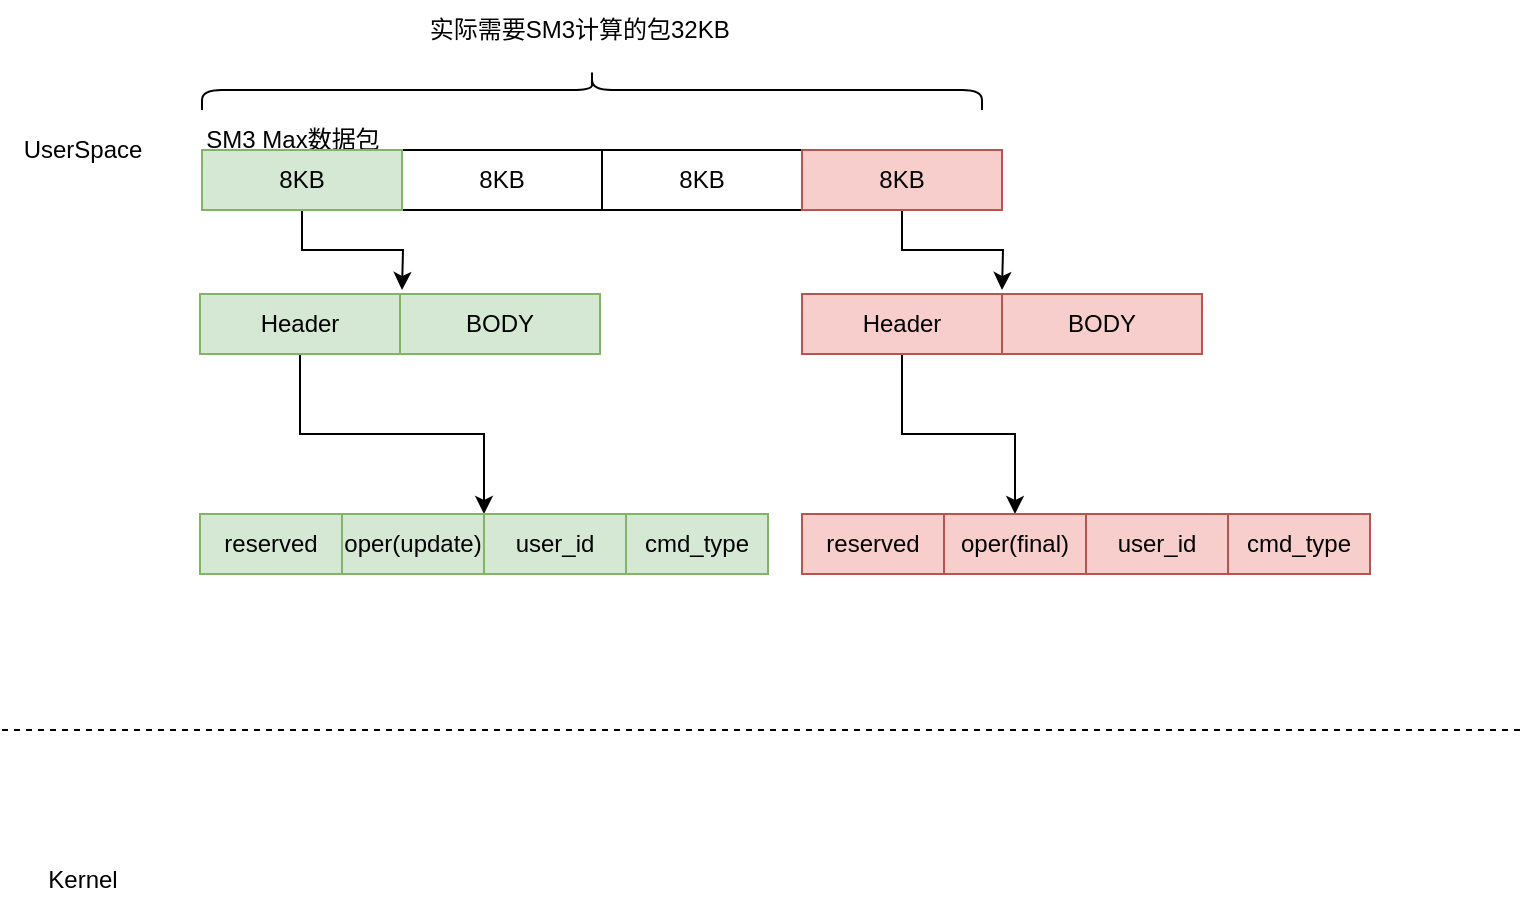<mxfile version="20.0.4" type="github">
  <diagram id="JDbjzZjRQLVRVQ9Avx7f" name="Page-1">
    <mxGraphModel dx="1422" dy="762" grid="1" gridSize="10" guides="1" tooltips="1" connect="1" arrows="1" fold="1" page="1" pageScale="1" pageWidth="827" pageHeight="1169" math="0" shadow="0">
      <root>
        <mxCell id="0" />
        <mxCell id="1" parent="0" />
        <mxCell id="zyb1vxMaMhKt3eVz_rQT-1" value="8KB" style="rounded=0;whiteSpace=wrap;html=1;fillColor=#d5e8d4;strokeColor=#82b366;" vertex="1" parent="1">
          <mxGeometry x="140" y="150" width="100" height="30" as="geometry" />
        </mxCell>
        <mxCell id="zyb1vxMaMhKt3eVz_rQT-2" value="8KB" style="rounded=0;whiteSpace=wrap;html=1;" vertex="1" parent="1">
          <mxGeometry x="240" y="150" width="100" height="30" as="geometry" />
        </mxCell>
        <mxCell id="zyb1vxMaMhKt3eVz_rQT-3" value="8KB" style="rounded=0;whiteSpace=wrap;html=1;" vertex="1" parent="1">
          <mxGeometry x="340" y="150" width="100" height="30" as="geometry" />
        </mxCell>
        <mxCell id="zyb1vxMaMhKt3eVz_rQT-31" value="" style="edgeStyle=orthogonalEdgeStyle;rounded=0;orthogonalLoop=1;jettySize=auto;html=1;" edge="1" parent="1" source="zyb1vxMaMhKt3eVz_rQT-4">
          <mxGeometry relative="1" as="geometry">
            <mxPoint x="540" y="220" as="targetPoint" />
          </mxGeometry>
        </mxCell>
        <mxCell id="zyb1vxMaMhKt3eVz_rQT-4" value="8KB" style="rounded=0;whiteSpace=wrap;html=1;fillColor=#f8cecc;strokeColor=#b85450;" vertex="1" parent="1">
          <mxGeometry x="440" y="150" width="100" height="30" as="geometry" />
        </mxCell>
        <mxCell id="zyb1vxMaMhKt3eVz_rQT-5" value="" style="shape=curlyBracket;whiteSpace=wrap;html=1;rounded=1;rotation=90;" vertex="1" parent="1">
          <mxGeometry x="325" y="-75" width="20" height="390" as="geometry" />
        </mxCell>
        <mxCell id="zyb1vxMaMhKt3eVz_rQT-6" value="实际需要SM3计算的包32KB&amp;nbsp;" style="text;html=1;align=center;verticalAlign=middle;resizable=0;points=[];autosize=1;strokeColor=none;fillColor=none;" vertex="1" parent="1">
          <mxGeometry x="240" y="75" width="180" height="30" as="geometry" />
        </mxCell>
        <mxCell id="zyb1vxMaMhKt3eVz_rQT-8" value="SM3 Max数据包" style="text;html=1;align=center;verticalAlign=middle;resizable=0;points=[];autosize=1;strokeColor=none;fillColor=none;" vertex="1" parent="1">
          <mxGeometry x="130" y="130" width="110" height="30" as="geometry" />
        </mxCell>
        <mxCell id="zyb1vxMaMhKt3eVz_rQT-10" value="UserSpace" style="text;html=1;align=center;verticalAlign=middle;resizable=0;points=[];autosize=1;strokeColor=none;fillColor=none;" vertex="1" parent="1">
          <mxGeometry x="40" y="135" width="80" height="30" as="geometry" />
        </mxCell>
        <mxCell id="zyb1vxMaMhKt3eVz_rQT-11" value="" style="endArrow=none;dashed=1;html=1;rounded=0;" edge="1" parent="1">
          <mxGeometry width="50" height="50" relative="1" as="geometry">
            <mxPoint x="40" y="440" as="sourcePoint" />
            <mxPoint x="800" y="440" as="targetPoint" />
          </mxGeometry>
        </mxCell>
        <mxCell id="zyb1vxMaMhKt3eVz_rQT-16" style="edgeStyle=orthogonalEdgeStyle;rounded=0;orthogonalLoop=1;jettySize=auto;html=1;exitX=0.5;exitY=1;exitDx=0;exitDy=0;" edge="1" parent="1" source="zyb1vxMaMhKt3eVz_rQT-13">
          <mxGeometry relative="1" as="geometry">
            <mxPoint x="240" y="220" as="targetPoint" />
          </mxGeometry>
        </mxCell>
        <mxCell id="zyb1vxMaMhKt3eVz_rQT-13" value="8KB" style="rounded=0;whiteSpace=wrap;html=1;fillColor=#d5e8d4;strokeColor=#82b366;" vertex="1" parent="1">
          <mxGeometry x="140" y="150" width="100" height="30" as="geometry" />
        </mxCell>
        <mxCell id="zyb1vxMaMhKt3eVz_rQT-24" style="edgeStyle=orthogonalEdgeStyle;rounded=0;orthogonalLoop=1;jettySize=auto;html=1;exitX=0.5;exitY=1;exitDx=0;exitDy=0;entryX=1;entryY=0;entryDx=0;entryDy=0;" edge="1" parent="1" source="zyb1vxMaMhKt3eVz_rQT-14" target="zyb1vxMaMhKt3eVz_rQT-21">
          <mxGeometry relative="1" as="geometry" />
        </mxCell>
        <mxCell id="zyb1vxMaMhKt3eVz_rQT-14" value="Header" style="rounded=0;whiteSpace=wrap;html=1;fillColor=#d5e8d4;strokeColor=#82b366;" vertex="1" parent="1">
          <mxGeometry x="139" y="222" width="100" height="30" as="geometry" />
        </mxCell>
        <mxCell id="zyb1vxMaMhKt3eVz_rQT-15" value="BODY" style="rounded=0;whiteSpace=wrap;html=1;fillColor=#d5e8d4;strokeColor=#82b366;" vertex="1" parent="1">
          <mxGeometry x="239" y="222" width="100" height="30" as="geometry" />
        </mxCell>
        <mxCell id="zyb1vxMaMhKt3eVz_rQT-17" value="reserved" style="rounded=0;whiteSpace=wrap;html=1;fillColor=#d5e8d4;strokeColor=#82b366;" vertex="1" parent="1">
          <mxGeometry x="139" y="332" width="71" height="30" as="geometry" />
        </mxCell>
        <mxCell id="zyb1vxMaMhKt3eVz_rQT-21" value="oper(update)" style="rounded=0;whiteSpace=wrap;html=1;fillColor=#d5e8d4;strokeColor=#82b366;" vertex="1" parent="1">
          <mxGeometry x="210" y="332" width="71" height="30" as="geometry" />
        </mxCell>
        <mxCell id="zyb1vxMaMhKt3eVz_rQT-22" value="user_id" style="rounded=0;whiteSpace=wrap;html=1;fillColor=#d5e8d4;strokeColor=#82b366;" vertex="1" parent="1">
          <mxGeometry x="281" y="332" width="71" height="30" as="geometry" />
        </mxCell>
        <mxCell id="zyb1vxMaMhKt3eVz_rQT-23" value="cmd_type" style="rounded=0;whiteSpace=wrap;html=1;fillColor=#d5e8d4;strokeColor=#82b366;" vertex="1" parent="1">
          <mxGeometry x="352" y="332" width="71" height="30" as="geometry" />
        </mxCell>
        <mxCell id="zyb1vxMaMhKt3eVz_rQT-32" value="" style="edgeStyle=orthogonalEdgeStyle;rounded=0;orthogonalLoop=1;jettySize=auto;html=1;" edge="1" parent="1" source="zyb1vxMaMhKt3eVz_rQT-25" target="zyb1vxMaMhKt3eVz_rQT-28">
          <mxGeometry relative="1" as="geometry" />
        </mxCell>
        <mxCell id="zyb1vxMaMhKt3eVz_rQT-25" value="Header" style="rounded=0;whiteSpace=wrap;html=1;fillColor=#f8cecc;strokeColor=#b85450;" vertex="1" parent="1">
          <mxGeometry x="440" y="222" width="100" height="30" as="geometry" />
        </mxCell>
        <mxCell id="zyb1vxMaMhKt3eVz_rQT-26" value="BODY" style="rounded=0;whiteSpace=wrap;html=1;fillColor=#f8cecc;strokeColor=#b85450;" vertex="1" parent="1">
          <mxGeometry x="540" y="222" width="100" height="30" as="geometry" />
        </mxCell>
        <mxCell id="zyb1vxMaMhKt3eVz_rQT-27" value="reserved" style="rounded=0;whiteSpace=wrap;html=1;fillColor=#f8cecc;strokeColor=#b85450;" vertex="1" parent="1">
          <mxGeometry x="440" y="332" width="71" height="30" as="geometry" />
        </mxCell>
        <mxCell id="zyb1vxMaMhKt3eVz_rQT-28" value="oper(final)" style="rounded=0;whiteSpace=wrap;html=1;fillColor=#f8cecc;strokeColor=#b85450;" vertex="1" parent="1">
          <mxGeometry x="511" y="332" width="71" height="30" as="geometry" />
        </mxCell>
        <mxCell id="zyb1vxMaMhKt3eVz_rQT-29" value="user_id" style="rounded=0;whiteSpace=wrap;html=1;fillColor=#f8cecc;strokeColor=#b85450;" vertex="1" parent="1">
          <mxGeometry x="582" y="332" width="71" height="30" as="geometry" />
        </mxCell>
        <mxCell id="zyb1vxMaMhKt3eVz_rQT-30" value="cmd_type" style="rounded=0;whiteSpace=wrap;html=1;fillColor=#f8cecc;strokeColor=#b85450;" vertex="1" parent="1">
          <mxGeometry x="653" y="332" width="71" height="30" as="geometry" />
        </mxCell>
        <mxCell id="zyb1vxMaMhKt3eVz_rQT-33" value="Kernel" style="text;html=1;align=center;verticalAlign=middle;resizable=0;points=[];autosize=1;strokeColor=none;fillColor=none;" vertex="1" parent="1">
          <mxGeometry x="50" y="500" width="60" height="30" as="geometry" />
        </mxCell>
      </root>
    </mxGraphModel>
  </diagram>
</mxfile>
